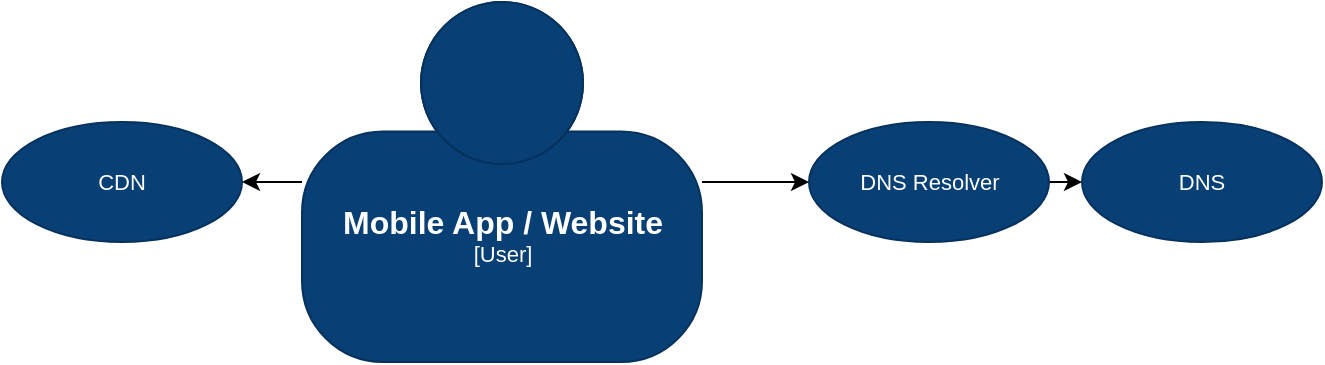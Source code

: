<mxfile version="20.1.1" type="github">
  <diagram id="r1uXpdKRCfTeo72BGtkF" name="Page-1">
    <mxGraphModel dx="1929" dy="1104" grid="1" gridSize="10" guides="1" tooltips="1" connect="1" arrows="1" fold="1" page="1" pageScale="1" pageWidth="827" pageHeight="1169" math="0" shadow="0">
      <root>
        <mxCell id="0" />
        <mxCell id="1" parent="0" />
        <mxCell id="oPO_9aN8l0oO0LtUnZyv-4" value="" style="edgeStyle=orthogonalEdgeStyle;rounded=0;orthogonalLoop=1;jettySize=auto;html=1;" edge="1" parent="1" source="oPO_9aN8l0oO0LtUnZyv-1" target="oPO_9aN8l0oO0LtUnZyv-3">
          <mxGeometry relative="1" as="geometry" />
        </mxCell>
        <mxCell id="oPO_9aN8l0oO0LtUnZyv-9" value="" style="edgeStyle=orthogonalEdgeStyle;rounded=0;orthogonalLoop=1;jettySize=auto;html=1;" edge="1" parent="1" source="oPO_9aN8l0oO0LtUnZyv-1" target="oPO_9aN8l0oO0LtUnZyv-8">
          <mxGeometry relative="1" as="geometry" />
        </mxCell>
        <object placeholders="1" c4Name="Mobile App / Website" c4Type="User" c4Description="" label="&lt;font style=&quot;font-size: 16px&quot;&gt;&lt;b&gt;%c4Name%&lt;/b&gt;&lt;/font&gt;&lt;div&gt;[%c4Type%]&lt;/div&gt;&lt;br&gt;&lt;div&gt;&lt;font style=&quot;font-size: 11px&quot;&gt;&lt;font color=&quot;#cccccc&quot;&gt;%c4Description%&lt;/font&gt;&lt;/div&gt;" id="oPO_9aN8l0oO0LtUnZyv-1">
          <mxCell style="html=1;fontSize=11;dashed=0;whitespace=wrap;fillColor=#083F75;strokeColor=#06315C;fontColor=#ffffff;shape=mxgraph.c4.person2;align=center;metaEdit=1;points=[[0.5,0,0],[1,0.5,0],[1,0.75,0],[0.75,1,0],[0.5,1,0],[0.25,1,0],[0,0.75,0],[0,0.5,0]];resizable=0;" vertex="1" parent="1">
            <mxGeometry x="290" y="50" width="200" height="180" as="geometry" />
          </mxCell>
        </object>
        <mxCell id="oPO_9aN8l0oO0LtUnZyv-6" value="" style="edgeStyle=orthogonalEdgeStyle;rounded=0;orthogonalLoop=1;jettySize=auto;html=1;" edge="1" parent="1" target="oPO_9aN8l0oO0LtUnZyv-5">
          <mxGeometry relative="1" as="geometry">
            <mxPoint x="610" y="160" as="sourcePoint" />
          </mxGeometry>
        </mxCell>
        <mxCell id="oPO_9aN8l0oO0LtUnZyv-3" value="DNS Resolver" style="ellipse;whiteSpace=wrap;html=1;fontSize=11;fillColor=#083F75;strokeColor=#06315C;fontColor=#ffffff;dashed=0;" vertex="1" parent="1">
          <mxGeometry x="543.5" y="110" width="120" height="60" as="geometry" />
        </mxCell>
        <mxCell id="oPO_9aN8l0oO0LtUnZyv-5" value="DNS" style="ellipse;whiteSpace=wrap;html=1;fontSize=11;fillColor=#083F75;strokeColor=#06315C;fontColor=#ffffff;dashed=0;" vertex="1" parent="1">
          <mxGeometry x="680" y="110" width="120" height="60" as="geometry" />
        </mxCell>
        <mxCell id="oPO_9aN8l0oO0LtUnZyv-8" value="CDN" style="ellipse;whiteSpace=wrap;html=1;fontSize=11;fillColor=#083F75;strokeColor=#06315C;fontColor=#ffffff;dashed=0;" vertex="1" parent="1">
          <mxGeometry x="140" y="110" width="120" height="60" as="geometry" />
        </mxCell>
      </root>
    </mxGraphModel>
  </diagram>
</mxfile>
